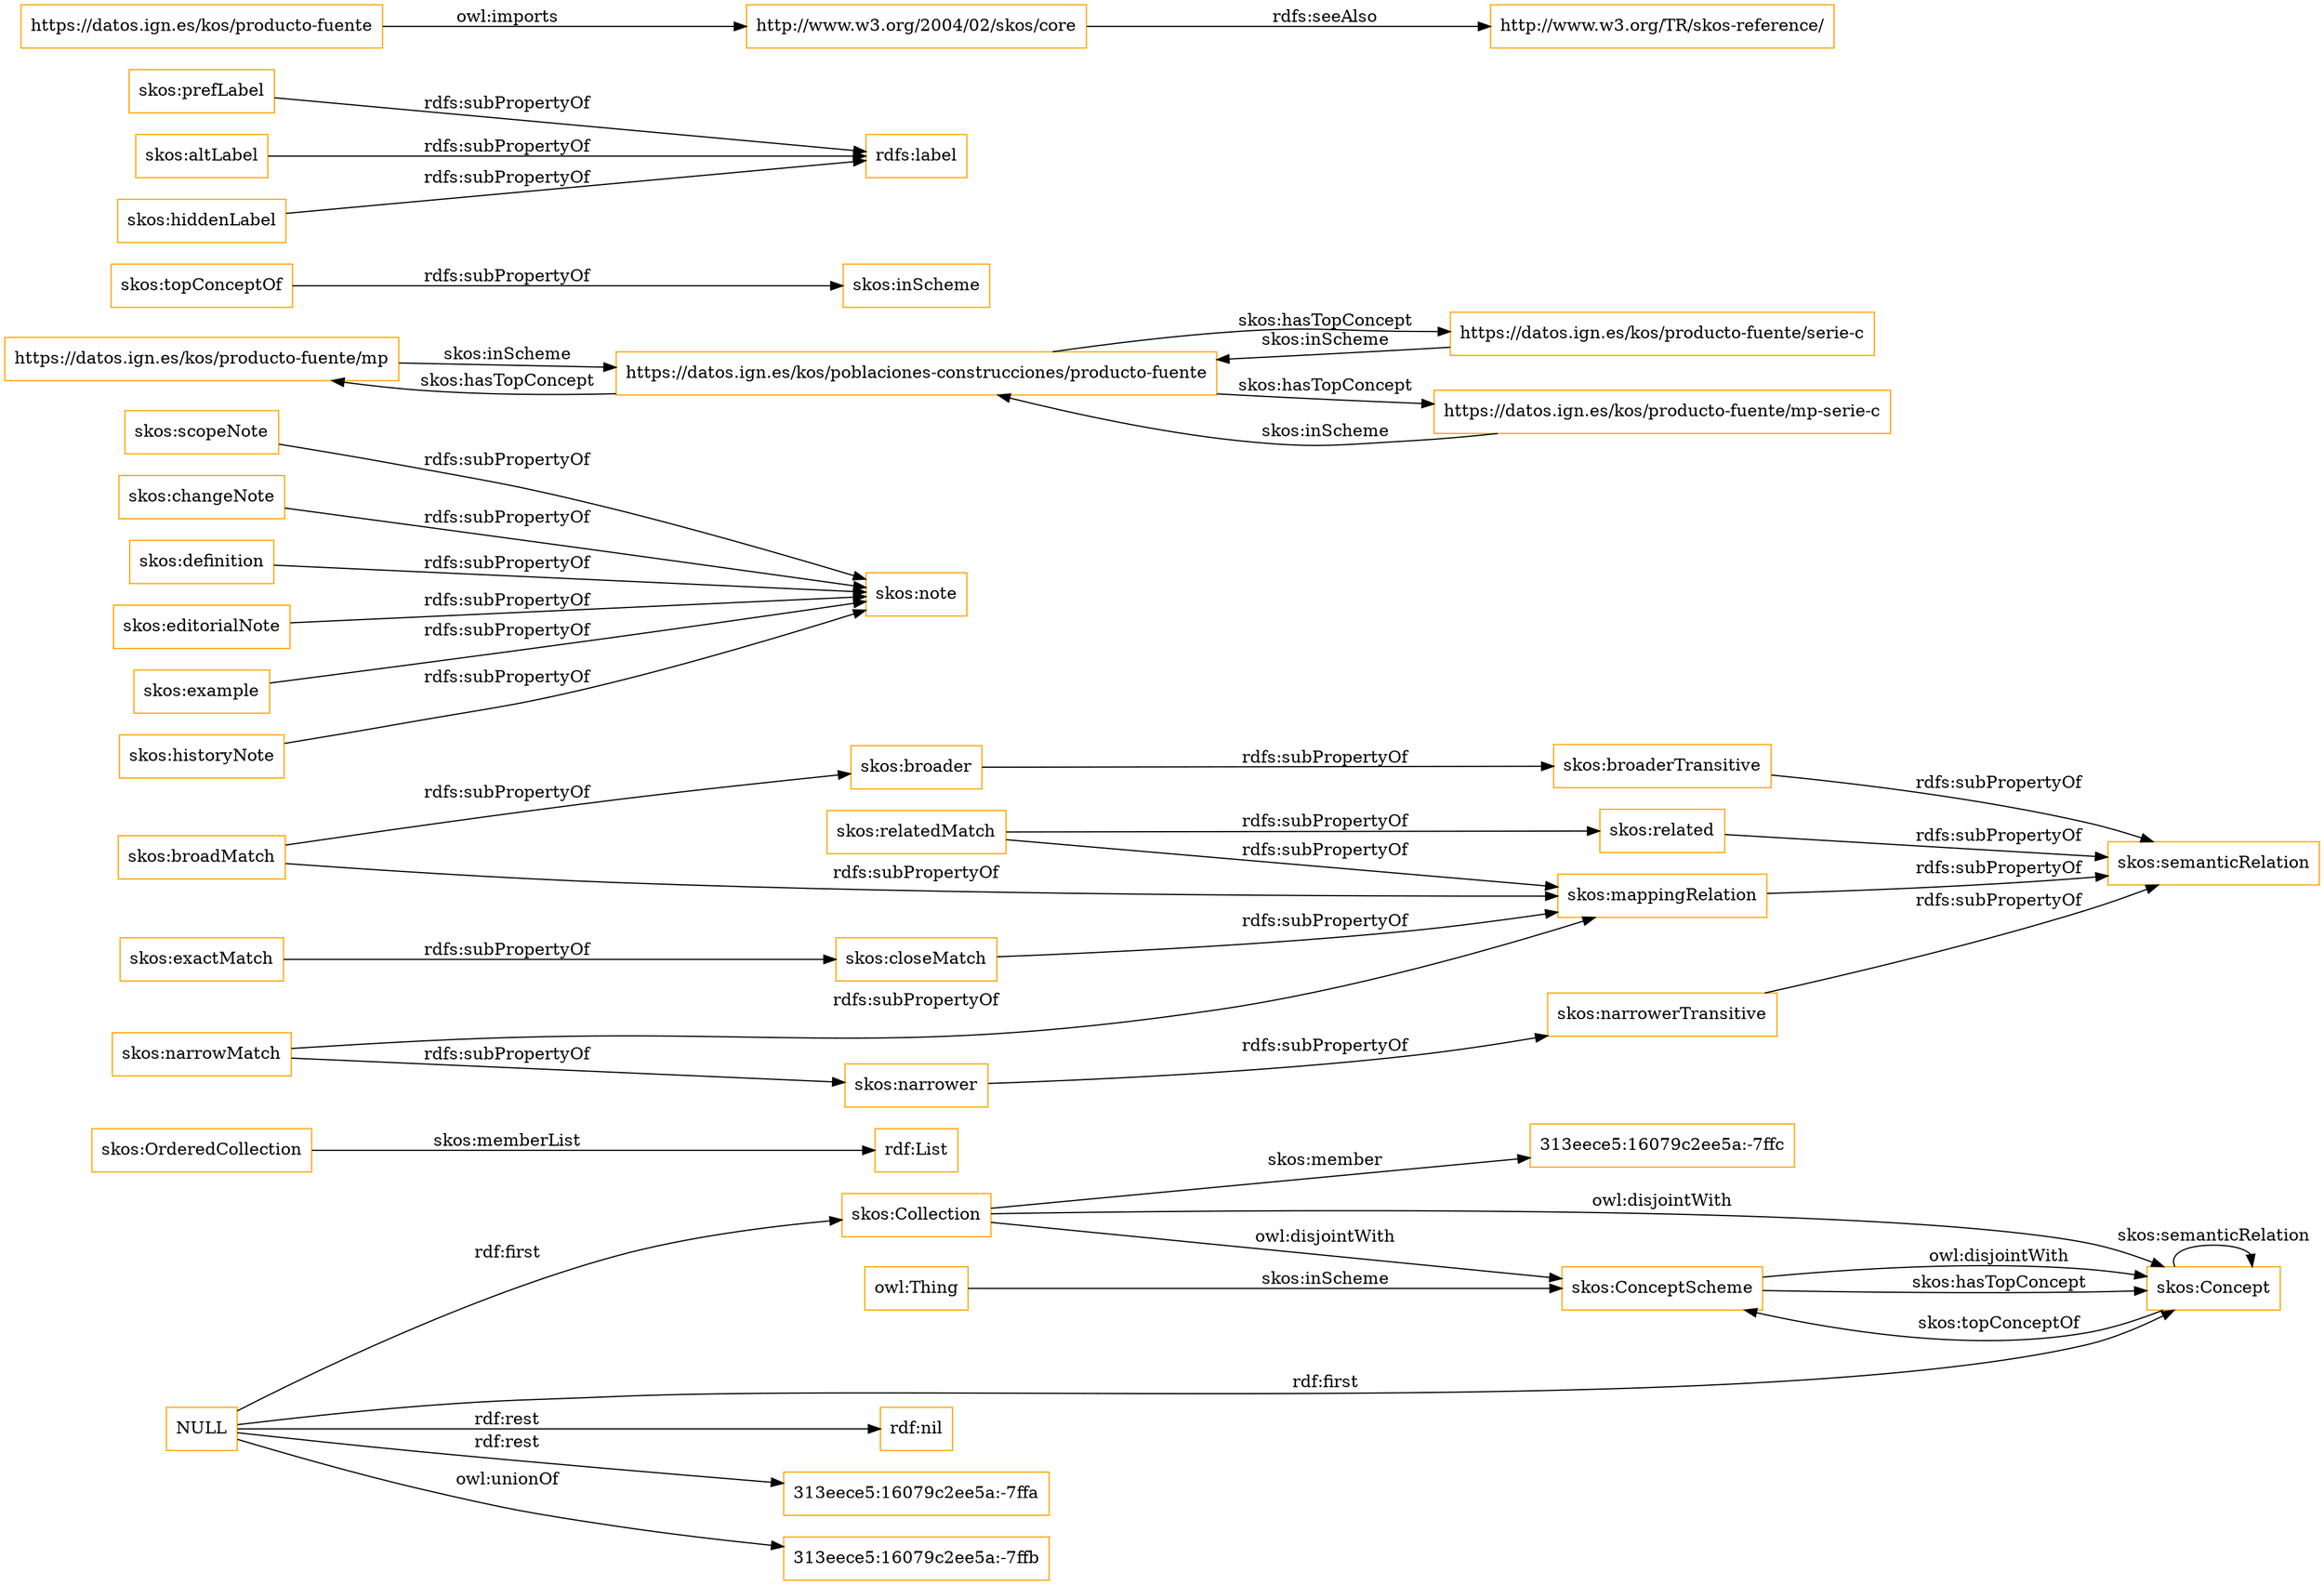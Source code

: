 digraph ar2dtool_diagram { 
rankdir=LR;
size="1501"
node [shape = rectangle, color="orange"]; "313eece5:16079c2ee5a:-7ffc" "skos:OrderedCollection" "skos:Collection" "skos:ConceptScheme" "skos:Concept" ; /*classes style*/
	"skos:narrowerTransitive" -> "skos:semanticRelation" [ label = "rdfs:subPropertyOf" ];
	"skos:scopeNote" -> "skos:note" [ label = "rdfs:subPropertyOf" ];
	"https://datos.ign.es/kos/producto-fuente/mp" -> "https://datos.ign.es/kos/poblaciones-construcciones/producto-fuente" [ label = "skos:inScheme" ];
	"skos:closeMatch" -> "skos:mappingRelation" [ label = "rdfs:subPropertyOf" ];
	"skos:relatedMatch" -> "skos:related" [ label = "rdfs:subPropertyOf" ];
	"skos:relatedMatch" -> "skos:mappingRelation" [ label = "rdfs:subPropertyOf" ];
	"skos:ConceptScheme" -> "skos:Concept" [ label = "owl:disjointWith" ];
	"skos:related" -> "skos:semanticRelation" [ label = "rdfs:subPropertyOf" ];
	"skos:topConceptOf" -> "skos:inScheme" [ label = "rdfs:subPropertyOf" ];
	"skos:broadMatch" -> "skos:broader" [ label = "rdfs:subPropertyOf" ];
	"skos:broadMatch" -> "skos:mappingRelation" [ label = "rdfs:subPropertyOf" ];
	"skos:changeNote" -> "skos:note" [ label = "rdfs:subPropertyOf" ];
	"skos:definition" -> "skos:note" [ label = "rdfs:subPropertyOf" ];
	"skos:editorialNote" -> "skos:note" [ label = "rdfs:subPropertyOf" ];
	"skos:example" -> "skos:note" [ label = "rdfs:subPropertyOf" ];
	"skos:historyNote" -> "skos:note" [ label = "rdfs:subPropertyOf" ];
	"skos:exactMatch" -> "skos:closeMatch" [ label = "rdfs:subPropertyOf" ];
	"skos:prefLabel" -> "rdfs:label" [ label = "rdfs:subPropertyOf" ];
	"skos:altLabel" -> "rdfs:label" [ label = "rdfs:subPropertyOf" ];
	"skos:broaderTransitive" -> "skos:semanticRelation" [ label = "rdfs:subPropertyOf" ];
	"skos:mappingRelation" -> "skos:semanticRelation" [ label = "rdfs:subPropertyOf" ];
	"https://datos.ign.es/kos/producto-fuente" -> "http://www.w3.org/2004/02/skos/core" [ label = "owl:imports" ];
	"skos:broader" -> "skos:broaderTransitive" [ label = "rdfs:subPropertyOf" ];
	"https://datos.ign.es/kos/producto-fuente/serie-c" -> "https://datos.ign.es/kos/poblaciones-construcciones/producto-fuente" [ label = "skos:inScheme" ];
	"https://datos.ign.es/kos/producto-fuente/mp-serie-c" -> "https://datos.ign.es/kos/poblaciones-construcciones/producto-fuente" [ label = "skos:inScheme" ];
	"skos:hiddenLabel" -> "rdfs:label" [ label = "rdfs:subPropertyOf" ];
	"http://www.w3.org/2004/02/skos/core" -> "http://www.w3.org/TR/skos-reference/" [ label = "rdfs:seeAlso" ];
	"https://datos.ign.es/kos/poblaciones-construcciones/producto-fuente" -> "https://datos.ign.es/kos/producto-fuente/serie-c" [ label = "skos:hasTopConcept" ];
	"https://datos.ign.es/kos/poblaciones-construcciones/producto-fuente" -> "https://datos.ign.es/kos/producto-fuente/mp-serie-c" [ label = "skos:hasTopConcept" ];
	"https://datos.ign.es/kos/poblaciones-construcciones/producto-fuente" -> "https://datos.ign.es/kos/producto-fuente/mp" [ label = "skos:hasTopConcept" ];
	"skos:Collection" -> "skos:ConceptScheme" [ label = "owl:disjointWith" ];
	"skos:Collection" -> "skos:Concept" [ label = "owl:disjointWith" ];
	"skos:narrowMatch" -> "skos:narrower" [ label = "rdfs:subPropertyOf" ];
	"skos:narrowMatch" -> "skos:mappingRelation" [ label = "rdfs:subPropertyOf" ];
	"skos:narrower" -> "skos:narrowerTransitive" [ label = "rdfs:subPropertyOf" ];
	"NULL" -> "rdf:nil" [ label = "rdf:rest" ];
	"NULL" -> "skos:Collection" [ label = "rdf:first" ];
	"NULL" -> "313eece5:16079c2ee5a:-7ffa" [ label = "rdf:rest" ];
	"NULL" -> "skos:Concept" [ label = "rdf:first" ];
	"NULL" -> "313eece5:16079c2ee5a:-7ffb" [ label = "owl:unionOf" ];
	"skos:OrderedCollection" -> "rdf:List" [ label = "skos:memberList" ];
	"skos:Concept" -> "skos:ConceptScheme" [ label = "skos:topConceptOf" ];
	"skos:Concept" -> "skos:Concept" [ label = "skos:semanticRelation" ];
	"skos:Collection" -> "313eece5:16079c2ee5a:-7ffc" [ label = "skos:member" ];
	"skos:ConceptScheme" -> "skos:Concept" [ label = "skos:hasTopConcept" ];
	"owl:Thing" -> "skos:ConceptScheme" [ label = "skos:inScheme" ];

}
